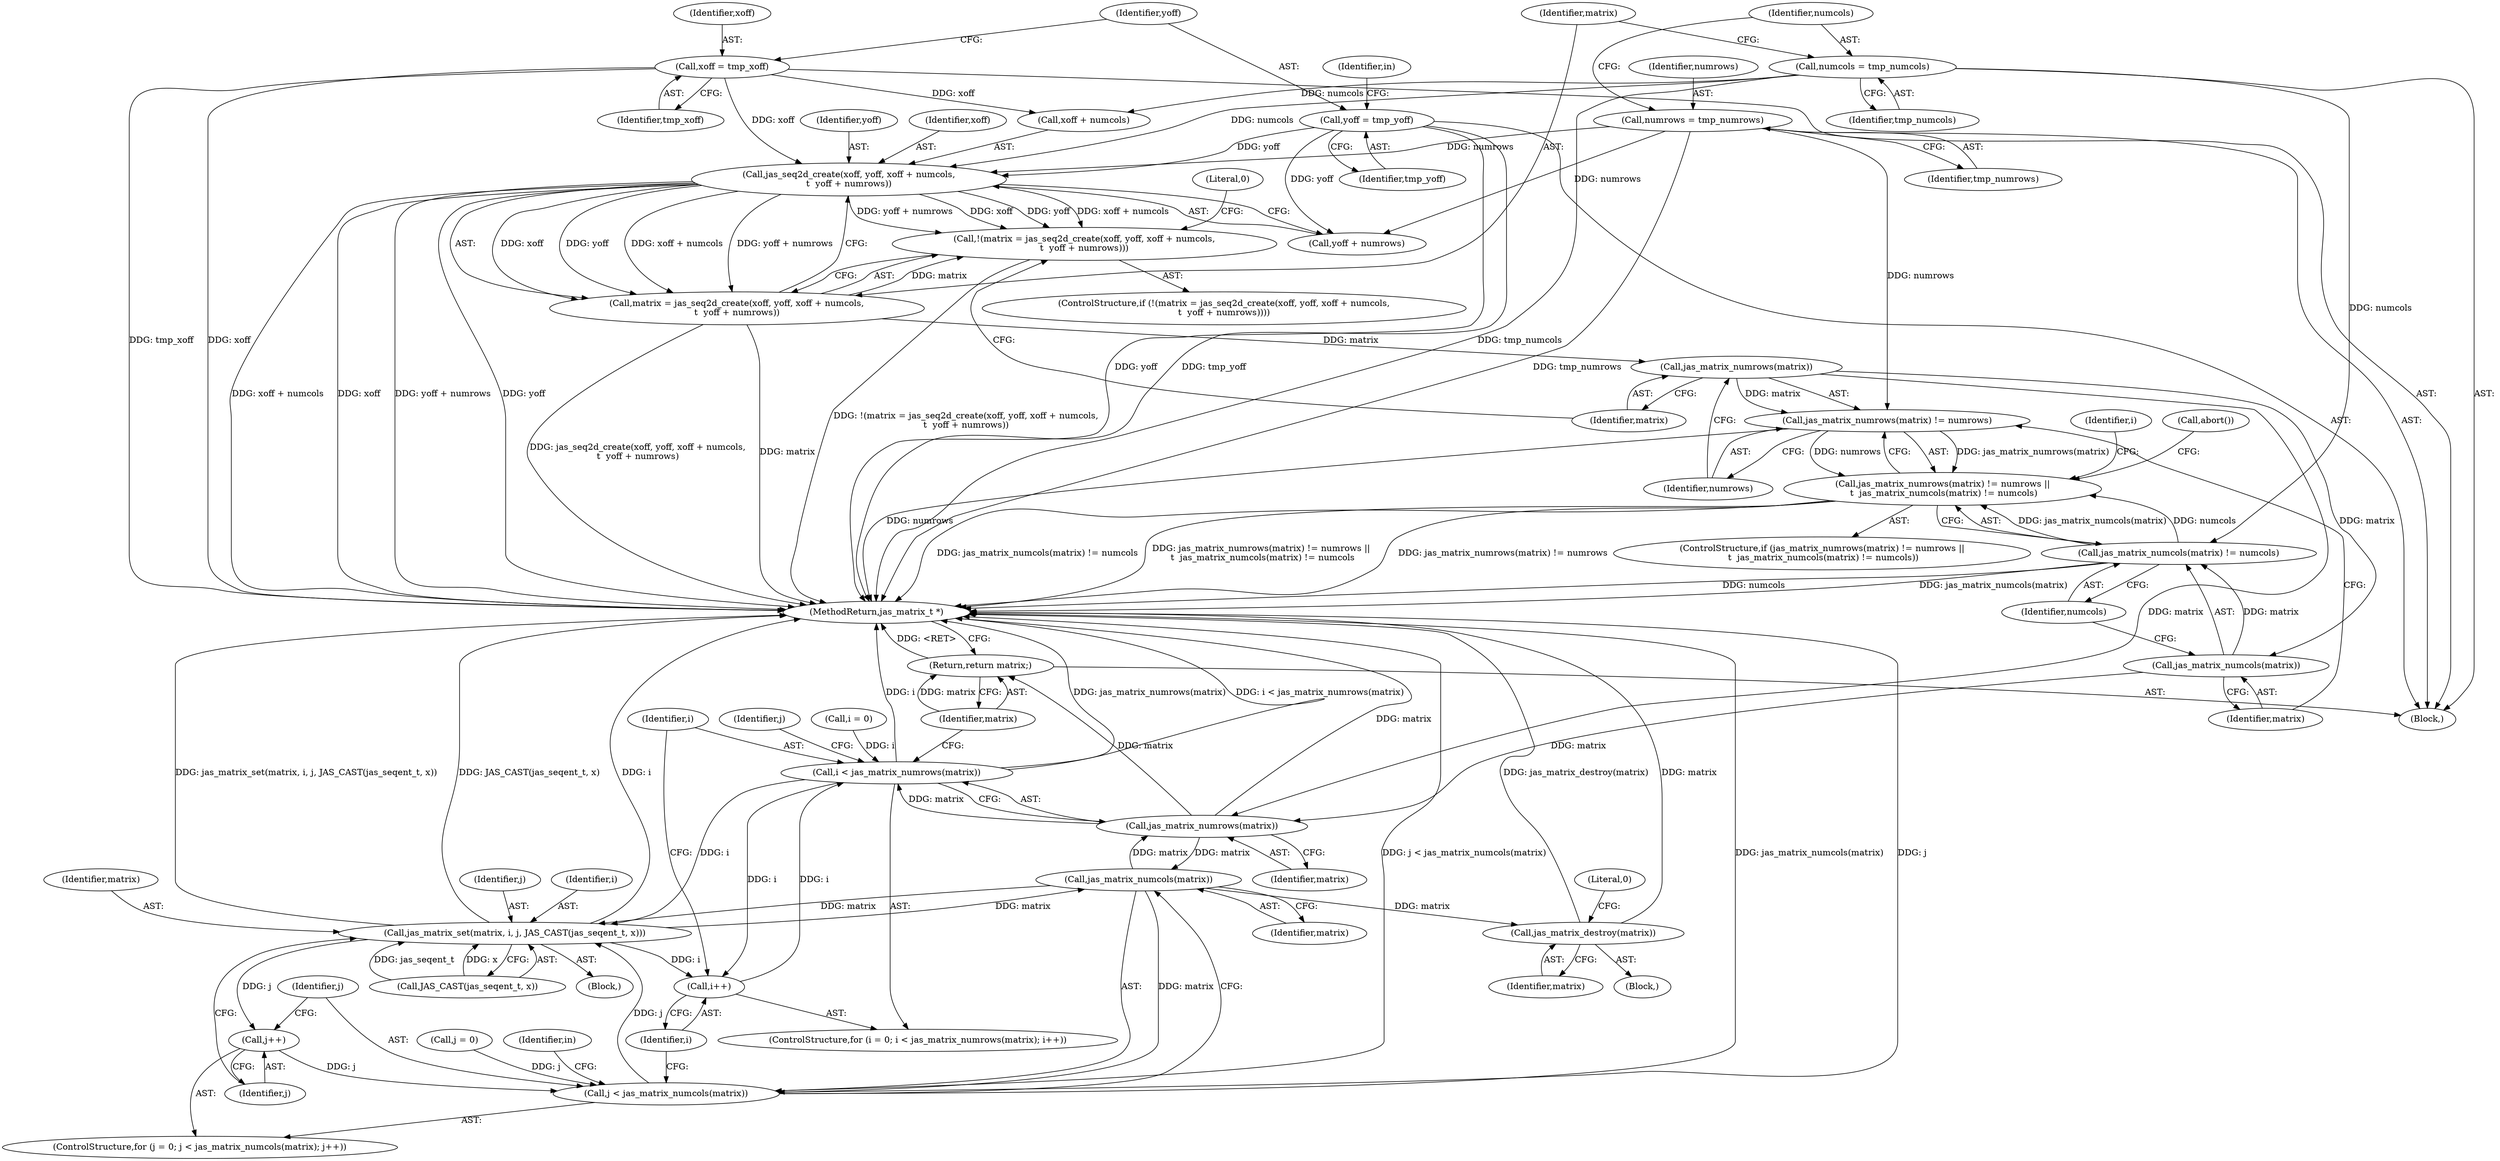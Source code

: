 digraph "0_jasper_d42b2388f7f8e0332c846675133acea151fc557a_28@API" {
"1000158" [label="(Call,jas_seq2d_create(xoff, yoff, xoff + numcols,\n\t  yoff + numrows))"];
"1000129" [label="(Call,xoff = tmp_xoff)"];
"1000132" [label="(Call,yoff = tmp_yoff)"];
"1000151" [label="(Call,numcols = tmp_numcols)"];
"1000148" [label="(Call,numrows = tmp_numrows)"];
"1000155" [label="(Call,!(matrix = jas_seq2d_create(xoff, yoff, xoff + numcols,\n\t  yoff + numrows)))"];
"1000156" [label="(Call,matrix = jas_seq2d_create(xoff, yoff, xoff + numcols,\n\t  yoff + numrows))"];
"1000173" [label="(Call,jas_matrix_numrows(matrix))"];
"1000172" [label="(Call,jas_matrix_numrows(matrix) != numrows)"];
"1000171" [label="(Call,jas_matrix_numrows(matrix) != numrows ||\n \t  jas_matrix_numcols(matrix) != numcols)"];
"1000177" [label="(Call,jas_matrix_numcols(matrix))"];
"1000176" [label="(Call,jas_matrix_numcols(matrix) != numcols)"];
"1000188" [label="(Call,jas_matrix_numrows(matrix))"];
"1000186" [label="(Call,i < jas_matrix_numrows(matrix))"];
"1000190" [label="(Call,i++)"];
"1000217" [label="(Call,jas_matrix_set(matrix, i, j, JAS_CAST(jas_seqent_t, x)))"];
"1000199" [label="(Call,jas_matrix_numcols(matrix))"];
"1000197" [label="(Call,j < jas_matrix_numcols(matrix))"];
"1000213" [label="(Call,jas_matrix_destroy(matrix))"];
"1000201" [label="(Call,j++)"];
"1000224" [label="(Return,return matrix;)"];
"1000226" [label="(MethodReturn,jas_matrix_t *)"];
"1000130" [label="(Identifier,xoff)"];
"1000189" [label="(Identifier,matrix)"];
"1000184" [label="(Identifier,i)"];
"1000138" [label="(Identifier,in)"];
"1000220" [label="(Identifier,j)"];
"1000219" [label="(Identifier,i)"];
"1000170" [label="(ControlStructure,if (jas_matrix_numrows(matrix) != numrows ||\n \t  jas_matrix_numcols(matrix) != numcols))"];
"1000199" [label="(Call,jas_matrix_numcols(matrix))"];
"1000179" [label="(Identifier,numcols)"];
"1000182" [label="(ControlStructure,for (i = 0; i < jas_matrix_numrows(matrix); i++))"];
"1000151" [label="(Call,numcols = tmp_numcols)"];
"1000221" [label="(Call,JAS_CAST(jas_seqent_t, x))"];
"1000157" [label="(Identifier,matrix)"];
"1000197" [label="(Call,j < jas_matrix_numcols(matrix))"];
"1000194" [label="(Call,j = 0)"];
"1000225" [label="(Identifier,matrix)"];
"1000212" [label="(Block,)"];
"1000174" [label="(Identifier,matrix)"];
"1000133" [label="(Identifier,yoff)"];
"1000178" [label="(Identifier,matrix)"];
"1000213" [label="(Call,jas_matrix_destroy(matrix))"];
"1000207" [label="(Identifier,in)"];
"1000193" [label="(ControlStructure,for (j = 0; j < jas_matrix_numcols(matrix); j++))"];
"1000173" [label="(Call,jas_matrix_numrows(matrix))"];
"1000129" [label="(Call,xoff = tmp_xoff)"];
"1000190" [label="(Call,i++)"];
"1000191" [label="(Identifier,i)"];
"1000186" [label="(Call,i < jas_matrix_numrows(matrix))"];
"1000156" [label="(Call,matrix = jas_seq2d_create(xoff, yoff, xoff + numcols,\n\t  yoff + numrows))"];
"1000176" [label="(Call,jas_matrix_numcols(matrix) != numcols)"];
"1000131" [label="(Identifier,tmp_xoff)"];
"1000152" [label="(Identifier,numcols)"];
"1000150" [label="(Identifier,tmp_numrows)"];
"1000187" [label="(Identifier,i)"];
"1000200" [label="(Identifier,matrix)"];
"1000159" [label="(Identifier,xoff)"];
"1000216" [label="(Literal,0)"];
"1000149" [label="(Identifier,numrows)"];
"1000175" [label="(Identifier,numrows)"];
"1000172" [label="(Call,jas_matrix_numrows(matrix) != numrows)"];
"1000224" [label="(Return,return matrix;)"];
"1000161" [label="(Call,xoff + numcols)"];
"1000183" [label="(Call,i = 0)"];
"1000158" [label="(Call,jas_seq2d_create(xoff, yoff, xoff + numcols,\n\t  yoff + numrows))"];
"1000195" [label="(Identifier,j)"];
"1000217" [label="(Call,jas_matrix_set(matrix, i, j, JAS_CAST(jas_seqent_t, x)))"];
"1000198" [label="(Identifier,j)"];
"1000218" [label="(Identifier,matrix)"];
"1000214" [label="(Identifier,matrix)"];
"1000181" [label="(Call,abort())"];
"1000201" [label="(Call,j++)"];
"1000134" [label="(Identifier,tmp_yoff)"];
"1000177" [label="(Call,jas_matrix_numcols(matrix))"];
"1000203" [label="(Block,)"];
"1000155" [label="(Call,!(matrix = jas_seq2d_create(xoff, yoff, xoff + numcols,\n\t  yoff + numrows)))"];
"1000148" [label="(Call,numrows = tmp_numrows)"];
"1000169" [label="(Literal,0)"];
"1000164" [label="(Call,yoff + numrows)"];
"1000160" [label="(Identifier,yoff)"];
"1000103" [label="(Block,)"];
"1000154" [label="(ControlStructure,if (!(matrix = jas_seq2d_create(xoff, yoff, xoff + numcols,\n\t  yoff + numrows))))"];
"1000171" [label="(Call,jas_matrix_numrows(matrix) != numrows ||\n \t  jas_matrix_numcols(matrix) != numcols)"];
"1000202" [label="(Identifier,j)"];
"1000132" [label="(Call,yoff = tmp_yoff)"];
"1000153" [label="(Identifier,tmp_numcols)"];
"1000188" [label="(Call,jas_matrix_numrows(matrix))"];
"1000158" -> "1000156"  [label="AST: "];
"1000158" -> "1000164"  [label="CFG: "];
"1000159" -> "1000158"  [label="AST: "];
"1000160" -> "1000158"  [label="AST: "];
"1000161" -> "1000158"  [label="AST: "];
"1000164" -> "1000158"  [label="AST: "];
"1000156" -> "1000158"  [label="CFG: "];
"1000158" -> "1000226"  [label="DDG: xoff"];
"1000158" -> "1000226"  [label="DDG: yoff + numrows"];
"1000158" -> "1000226"  [label="DDG: yoff"];
"1000158" -> "1000226"  [label="DDG: xoff + numcols"];
"1000158" -> "1000155"  [label="DDG: xoff"];
"1000158" -> "1000155"  [label="DDG: yoff"];
"1000158" -> "1000155"  [label="DDG: xoff + numcols"];
"1000158" -> "1000155"  [label="DDG: yoff + numrows"];
"1000158" -> "1000156"  [label="DDG: xoff"];
"1000158" -> "1000156"  [label="DDG: yoff"];
"1000158" -> "1000156"  [label="DDG: xoff + numcols"];
"1000158" -> "1000156"  [label="DDG: yoff + numrows"];
"1000129" -> "1000158"  [label="DDG: xoff"];
"1000132" -> "1000158"  [label="DDG: yoff"];
"1000151" -> "1000158"  [label="DDG: numcols"];
"1000148" -> "1000158"  [label="DDG: numrows"];
"1000129" -> "1000103"  [label="AST: "];
"1000129" -> "1000131"  [label="CFG: "];
"1000130" -> "1000129"  [label="AST: "];
"1000131" -> "1000129"  [label="AST: "];
"1000133" -> "1000129"  [label="CFG: "];
"1000129" -> "1000226"  [label="DDG: xoff"];
"1000129" -> "1000226"  [label="DDG: tmp_xoff"];
"1000129" -> "1000161"  [label="DDG: xoff"];
"1000132" -> "1000103"  [label="AST: "];
"1000132" -> "1000134"  [label="CFG: "];
"1000133" -> "1000132"  [label="AST: "];
"1000134" -> "1000132"  [label="AST: "];
"1000138" -> "1000132"  [label="CFG: "];
"1000132" -> "1000226"  [label="DDG: tmp_yoff"];
"1000132" -> "1000226"  [label="DDG: yoff"];
"1000132" -> "1000164"  [label="DDG: yoff"];
"1000151" -> "1000103"  [label="AST: "];
"1000151" -> "1000153"  [label="CFG: "];
"1000152" -> "1000151"  [label="AST: "];
"1000153" -> "1000151"  [label="AST: "];
"1000157" -> "1000151"  [label="CFG: "];
"1000151" -> "1000226"  [label="DDG: tmp_numcols"];
"1000151" -> "1000161"  [label="DDG: numcols"];
"1000151" -> "1000176"  [label="DDG: numcols"];
"1000148" -> "1000103"  [label="AST: "];
"1000148" -> "1000150"  [label="CFG: "];
"1000149" -> "1000148"  [label="AST: "];
"1000150" -> "1000148"  [label="AST: "];
"1000152" -> "1000148"  [label="CFG: "];
"1000148" -> "1000226"  [label="DDG: tmp_numrows"];
"1000148" -> "1000164"  [label="DDG: numrows"];
"1000148" -> "1000172"  [label="DDG: numrows"];
"1000155" -> "1000154"  [label="AST: "];
"1000155" -> "1000156"  [label="CFG: "];
"1000156" -> "1000155"  [label="AST: "];
"1000169" -> "1000155"  [label="CFG: "];
"1000174" -> "1000155"  [label="CFG: "];
"1000155" -> "1000226"  [label="DDG: !(matrix = jas_seq2d_create(xoff, yoff, xoff + numcols,\n\t  yoff + numrows))"];
"1000156" -> "1000155"  [label="DDG: matrix"];
"1000157" -> "1000156"  [label="AST: "];
"1000156" -> "1000226"  [label="DDG: matrix"];
"1000156" -> "1000226"  [label="DDG: jas_seq2d_create(xoff, yoff, xoff + numcols,\n\t  yoff + numrows)"];
"1000156" -> "1000173"  [label="DDG: matrix"];
"1000173" -> "1000172"  [label="AST: "];
"1000173" -> "1000174"  [label="CFG: "];
"1000174" -> "1000173"  [label="AST: "];
"1000175" -> "1000173"  [label="CFG: "];
"1000173" -> "1000172"  [label="DDG: matrix"];
"1000173" -> "1000177"  [label="DDG: matrix"];
"1000173" -> "1000188"  [label="DDG: matrix"];
"1000172" -> "1000171"  [label="AST: "];
"1000172" -> "1000175"  [label="CFG: "];
"1000175" -> "1000172"  [label="AST: "];
"1000178" -> "1000172"  [label="CFG: "];
"1000171" -> "1000172"  [label="CFG: "];
"1000172" -> "1000226"  [label="DDG: numrows"];
"1000172" -> "1000171"  [label="DDG: jas_matrix_numrows(matrix)"];
"1000172" -> "1000171"  [label="DDG: numrows"];
"1000171" -> "1000170"  [label="AST: "];
"1000171" -> "1000176"  [label="CFG: "];
"1000176" -> "1000171"  [label="AST: "];
"1000181" -> "1000171"  [label="CFG: "];
"1000184" -> "1000171"  [label="CFG: "];
"1000171" -> "1000226"  [label="DDG: jas_matrix_numrows(matrix) != numrows"];
"1000171" -> "1000226"  [label="DDG: jas_matrix_numcols(matrix) != numcols"];
"1000171" -> "1000226"  [label="DDG: jas_matrix_numrows(matrix) != numrows ||\n \t  jas_matrix_numcols(matrix) != numcols"];
"1000176" -> "1000171"  [label="DDG: jas_matrix_numcols(matrix)"];
"1000176" -> "1000171"  [label="DDG: numcols"];
"1000177" -> "1000176"  [label="AST: "];
"1000177" -> "1000178"  [label="CFG: "];
"1000178" -> "1000177"  [label="AST: "];
"1000179" -> "1000177"  [label="CFG: "];
"1000177" -> "1000176"  [label="DDG: matrix"];
"1000177" -> "1000188"  [label="DDG: matrix"];
"1000176" -> "1000179"  [label="CFG: "];
"1000179" -> "1000176"  [label="AST: "];
"1000176" -> "1000226"  [label="DDG: numcols"];
"1000176" -> "1000226"  [label="DDG: jas_matrix_numcols(matrix)"];
"1000188" -> "1000186"  [label="AST: "];
"1000188" -> "1000189"  [label="CFG: "];
"1000189" -> "1000188"  [label="AST: "];
"1000186" -> "1000188"  [label="CFG: "];
"1000188" -> "1000226"  [label="DDG: matrix"];
"1000188" -> "1000186"  [label="DDG: matrix"];
"1000199" -> "1000188"  [label="DDG: matrix"];
"1000188" -> "1000199"  [label="DDG: matrix"];
"1000188" -> "1000224"  [label="DDG: matrix"];
"1000186" -> "1000182"  [label="AST: "];
"1000187" -> "1000186"  [label="AST: "];
"1000195" -> "1000186"  [label="CFG: "];
"1000225" -> "1000186"  [label="CFG: "];
"1000186" -> "1000226"  [label="DDG: jas_matrix_numrows(matrix)"];
"1000186" -> "1000226"  [label="DDG: i < jas_matrix_numrows(matrix)"];
"1000186" -> "1000226"  [label="DDG: i"];
"1000183" -> "1000186"  [label="DDG: i"];
"1000190" -> "1000186"  [label="DDG: i"];
"1000186" -> "1000190"  [label="DDG: i"];
"1000186" -> "1000217"  [label="DDG: i"];
"1000190" -> "1000182"  [label="AST: "];
"1000190" -> "1000191"  [label="CFG: "];
"1000191" -> "1000190"  [label="AST: "];
"1000187" -> "1000190"  [label="CFG: "];
"1000217" -> "1000190"  [label="DDG: i"];
"1000217" -> "1000203"  [label="AST: "];
"1000217" -> "1000221"  [label="CFG: "];
"1000218" -> "1000217"  [label="AST: "];
"1000219" -> "1000217"  [label="AST: "];
"1000220" -> "1000217"  [label="AST: "];
"1000221" -> "1000217"  [label="AST: "];
"1000202" -> "1000217"  [label="CFG: "];
"1000217" -> "1000226"  [label="DDG: i"];
"1000217" -> "1000226"  [label="DDG: JAS_CAST(jas_seqent_t, x)"];
"1000217" -> "1000226"  [label="DDG: jas_matrix_set(matrix, i, j, JAS_CAST(jas_seqent_t, x))"];
"1000217" -> "1000199"  [label="DDG: matrix"];
"1000217" -> "1000201"  [label="DDG: j"];
"1000199" -> "1000217"  [label="DDG: matrix"];
"1000197" -> "1000217"  [label="DDG: j"];
"1000221" -> "1000217"  [label="DDG: jas_seqent_t"];
"1000221" -> "1000217"  [label="DDG: x"];
"1000199" -> "1000197"  [label="AST: "];
"1000199" -> "1000200"  [label="CFG: "];
"1000200" -> "1000199"  [label="AST: "];
"1000197" -> "1000199"  [label="CFG: "];
"1000199" -> "1000197"  [label="DDG: matrix"];
"1000199" -> "1000213"  [label="DDG: matrix"];
"1000197" -> "1000193"  [label="AST: "];
"1000198" -> "1000197"  [label="AST: "];
"1000207" -> "1000197"  [label="CFG: "];
"1000191" -> "1000197"  [label="CFG: "];
"1000197" -> "1000226"  [label="DDG: j < jas_matrix_numcols(matrix)"];
"1000197" -> "1000226"  [label="DDG: jas_matrix_numcols(matrix)"];
"1000197" -> "1000226"  [label="DDG: j"];
"1000194" -> "1000197"  [label="DDG: j"];
"1000201" -> "1000197"  [label="DDG: j"];
"1000213" -> "1000212"  [label="AST: "];
"1000213" -> "1000214"  [label="CFG: "];
"1000214" -> "1000213"  [label="AST: "];
"1000216" -> "1000213"  [label="CFG: "];
"1000213" -> "1000226"  [label="DDG: jas_matrix_destroy(matrix)"];
"1000213" -> "1000226"  [label="DDG: matrix"];
"1000201" -> "1000193"  [label="AST: "];
"1000201" -> "1000202"  [label="CFG: "];
"1000202" -> "1000201"  [label="AST: "];
"1000198" -> "1000201"  [label="CFG: "];
"1000224" -> "1000103"  [label="AST: "];
"1000224" -> "1000225"  [label="CFG: "];
"1000225" -> "1000224"  [label="AST: "];
"1000226" -> "1000224"  [label="CFG: "];
"1000224" -> "1000226"  [label="DDG: <RET>"];
"1000225" -> "1000224"  [label="DDG: matrix"];
}
